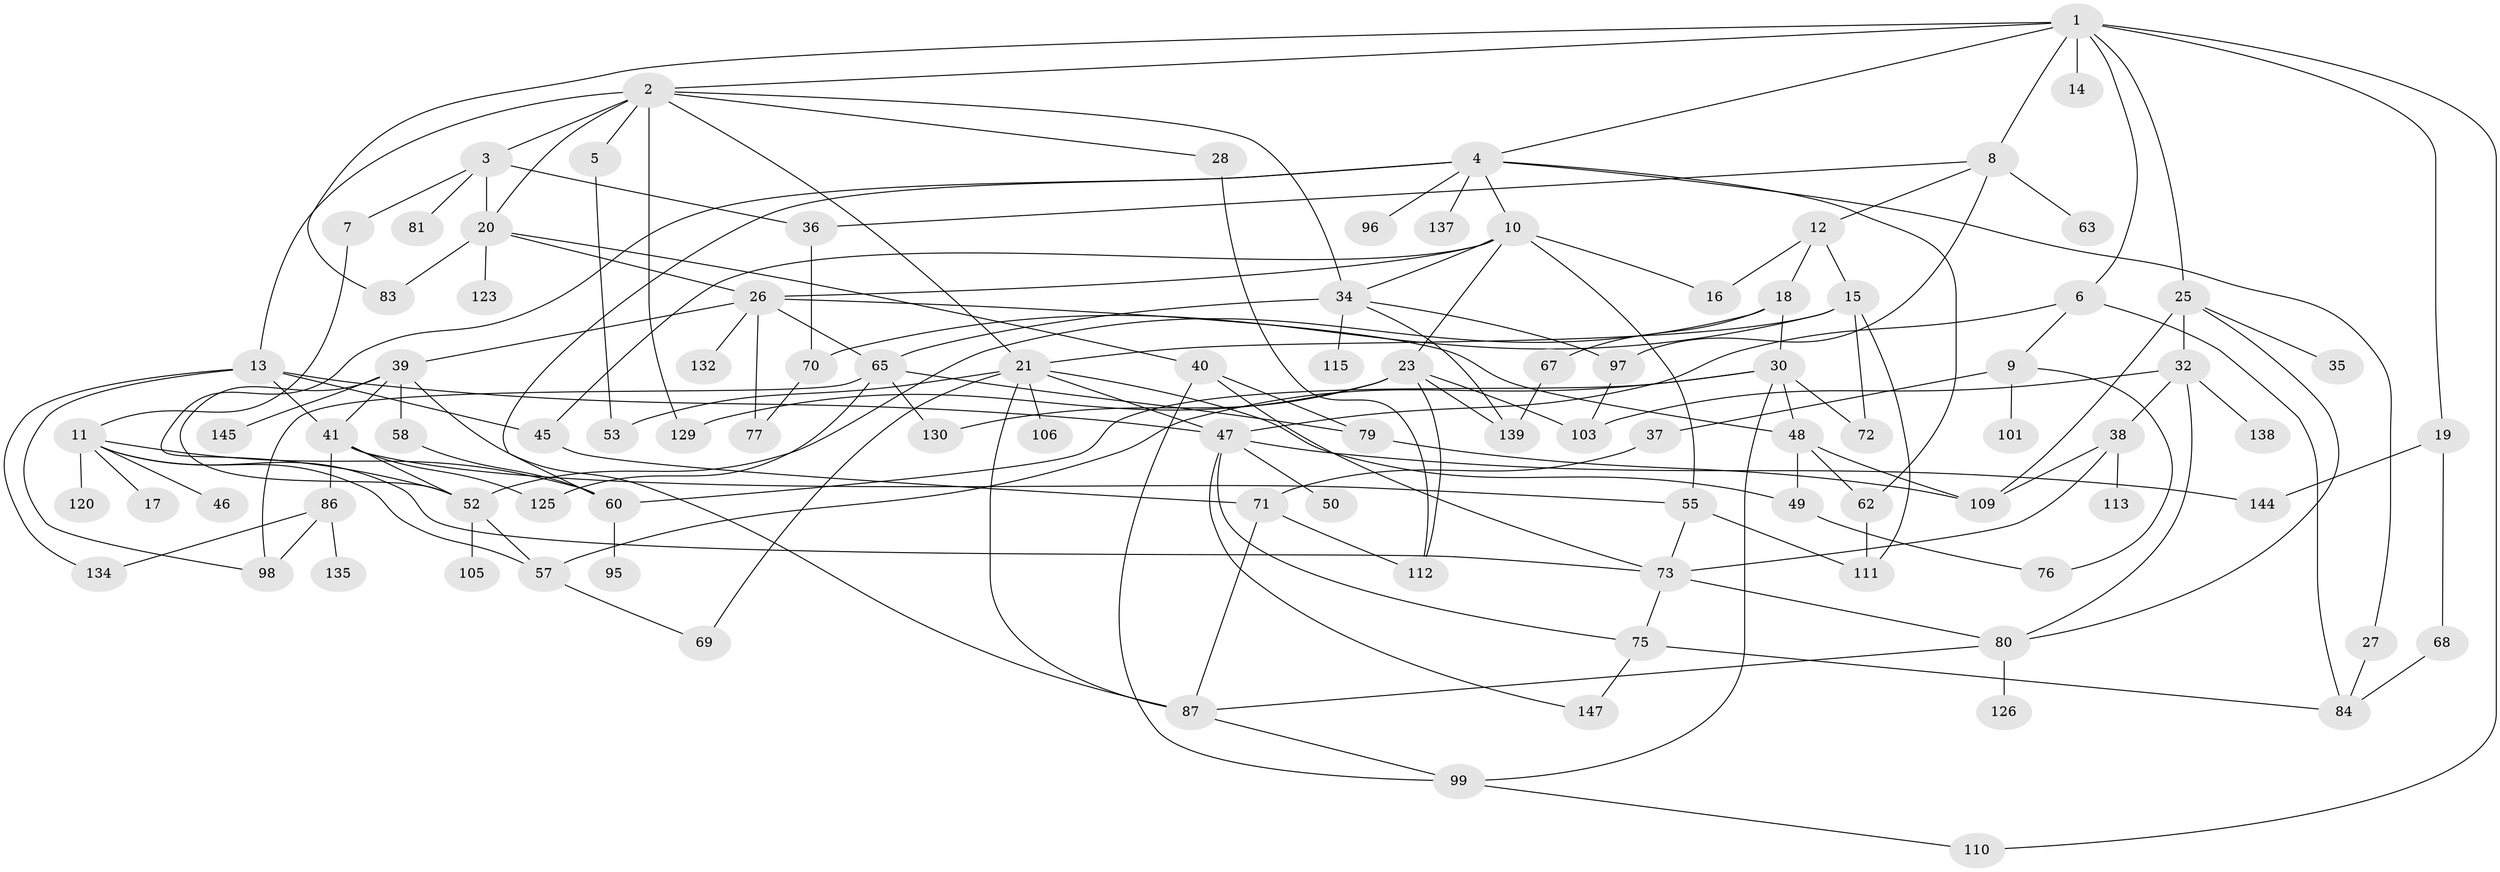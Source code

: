 // original degree distribution, {10: 0.006756756756756757, 8: 0.013513513513513514, 5: 0.10810810810810811, 2: 0.28378378378378377, 3: 0.21621621621621623, 4: 0.14864864864864866, 7: 0.006756756756756757, 1: 0.19594594594594594, 6: 0.02027027027027027}
// Generated by graph-tools (version 1.1) at 2025/10/02/27/25 16:10:55]
// undirected, 98 vertices, 164 edges
graph export_dot {
graph [start="1"]
  node [color=gray90,style=filled];
  1 [super="+54"];
  2 [super="+22"];
  3 [super="+121"];
  4 [super="+128"];
  5 [super="+33"];
  6 [super="+44"];
  7 [super="+100"];
  8 [super="+118"];
  9 [super="+29"];
  10;
  11 [super="+43"];
  12;
  13 [super="+24"];
  14;
  15 [super="+136"];
  16 [super="+92"];
  17;
  18 [super="+56"];
  19 [super="+66"];
  20;
  21 [super="+94"];
  23 [super="+42"];
  25 [super="+31"];
  26 [super="+59"];
  27;
  28;
  30 [super="+64"];
  32 [super="+88"];
  34 [super="+51"];
  35;
  36 [super="+141"];
  37;
  38 [super="+90"];
  39 [super="+104"];
  40 [super="+74"];
  41 [super="+85"];
  45 [super="+140"];
  46;
  47 [super="+127"];
  48 [super="+143"];
  49;
  50;
  52 [super="+122"];
  53 [super="+146"];
  55 [super="+82"];
  57;
  58 [super="+78"];
  60 [super="+61"];
  62;
  63;
  65 [super="+91"];
  67;
  68;
  69 [super="+102"];
  70 [super="+89"];
  71 [super="+108"];
  72 [super="+133"];
  73 [super="+119"];
  75;
  76;
  77;
  79 [super="+124"];
  80 [super="+114"];
  81;
  83;
  84 [super="+107"];
  86 [super="+93"];
  87;
  95;
  96;
  97;
  98;
  99 [super="+116"];
  101;
  103 [super="+117"];
  105;
  106;
  109;
  110;
  111 [super="+142"];
  112 [super="+131"];
  113;
  115;
  120;
  123 [super="+148"];
  125;
  126;
  129;
  130;
  132;
  134;
  135;
  137;
  138;
  139;
  144;
  145;
  147;
  1 -- 2;
  1 -- 4;
  1 -- 6;
  1 -- 8;
  1 -- 14;
  1 -- 19;
  1 -- 25;
  1 -- 83;
  1 -- 110;
  2 -- 3;
  2 -- 5;
  2 -- 13;
  2 -- 20;
  2 -- 28;
  2 -- 34;
  2 -- 129;
  2 -- 21;
  3 -- 7;
  3 -- 36;
  3 -- 81;
  3 -- 20;
  4 -- 10;
  4 -- 27;
  4 -- 62;
  4 -- 96;
  4 -- 137;
  4 -- 60;
  4 -- 52;
  5 -- 53;
  6 -- 9;
  6 -- 84;
  6 -- 47;
  7 -- 11;
  8 -- 12;
  8 -- 63;
  8 -- 97;
  8 -- 36;
  9 -- 37;
  9 -- 76;
  9 -- 101;
  10 -- 23;
  10 -- 55;
  10 -- 16;
  10 -- 34;
  10 -- 26;
  10 -- 45;
  11 -- 17;
  11 -- 46;
  11 -- 120;
  11 -- 73;
  11 -- 60;
  11 -- 57;
  12 -- 15;
  12 -- 16;
  12 -- 18;
  13 -- 41;
  13 -- 98;
  13 -- 134;
  13 -- 45;
  13 -- 47;
  15 -- 21;
  15 -- 70;
  15 -- 111;
  15 -- 72;
  18 -- 30;
  18 -- 52;
  18 -- 67;
  19 -- 144;
  19 -- 68;
  20 -- 26;
  20 -- 40;
  20 -- 123;
  20 -- 83;
  21 -- 49;
  21 -- 87;
  21 -- 53;
  21 -- 69;
  21 -- 106;
  21 -- 47;
  23 -- 103;
  23 -- 130;
  23 -- 139;
  23 -- 112;
  23 -- 129;
  25 -- 109;
  25 -- 32;
  25 -- 80;
  25 -- 35;
  26 -- 39;
  26 -- 48;
  26 -- 77;
  26 -- 65;
  26 -- 132;
  27 -- 84;
  28 -- 112;
  30 -- 72;
  30 -- 99;
  30 -- 57;
  30 -- 60;
  30 -- 48;
  32 -- 38;
  32 -- 80;
  32 -- 138;
  32 -- 103;
  34 -- 65;
  34 -- 97;
  34 -- 115;
  34 -- 139;
  36 -- 70;
  37 -- 71;
  38 -- 113;
  38 -- 73;
  38 -- 109;
  39 -- 58;
  39 -- 87;
  39 -- 145;
  39 -- 52;
  39 -- 41;
  40 -- 79;
  40 -- 73;
  40 -- 99;
  41 -- 86;
  41 -- 125;
  41 -- 52;
  41 -- 55;
  45 -- 71;
  47 -- 50;
  47 -- 75;
  47 -- 144;
  47 -- 147;
  48 -- 49;
  48 -- 62;
  48 -- 109;
  49 -- 76;
  52 -- 105;
  52 -- 57;
  55 -- 111;
  55 -- 73;
  57 -- 69;
  58 -- 60;
  60 -- 95;
  62 -- 111;
  65 -- 98;
  65 -- 130;
  65 -- 125;
  65 -- 79;
  67 -- 139;
  68 -- 84;
  70 -- 77;
  71 -- 112;
  71 -- 87;
  73 -- 75;
  73 -- 80;
  75 -- 147;
  75 -- 84;
  79 -- 109;
  80 -- 126;
  80 -- 87;
  86 -- 98;
  86 -- 134;
  86 -- 135;
  87 -- 99;
  97 -- 103;
  99 -- 110;
}

